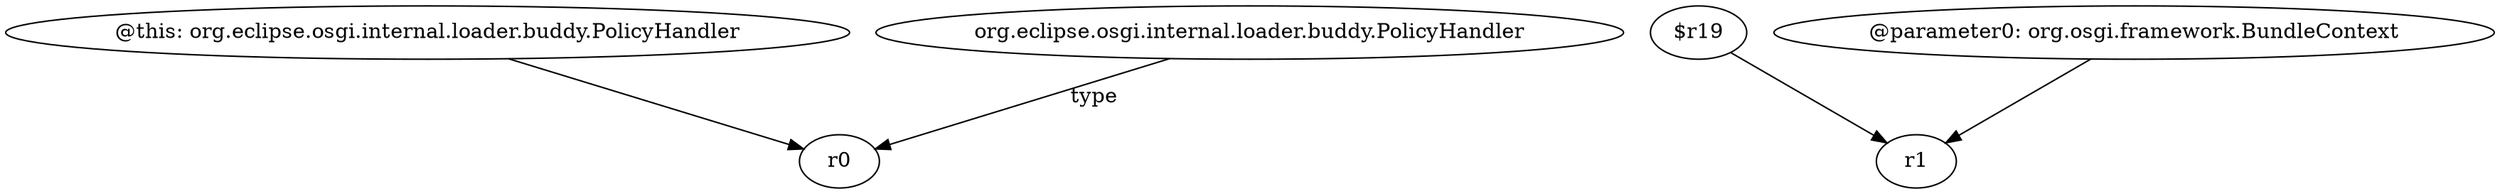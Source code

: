 digraph g {
0[label="@this: org.eclipse.osgi.internal.loader.buddy.PolicyHandler"]
1[label="r0"]
0->1[label=""]
2[label="$r19"]
3[label="r1"]
2->3[label=""]
4[label="@parameter0: org.osgi.framework.BundleContext"]
4->3[label=""]
5[label="org.eclipse.osgi.internal.loader.buddy.PolicyHandler"]
5->1[label="type"]
}